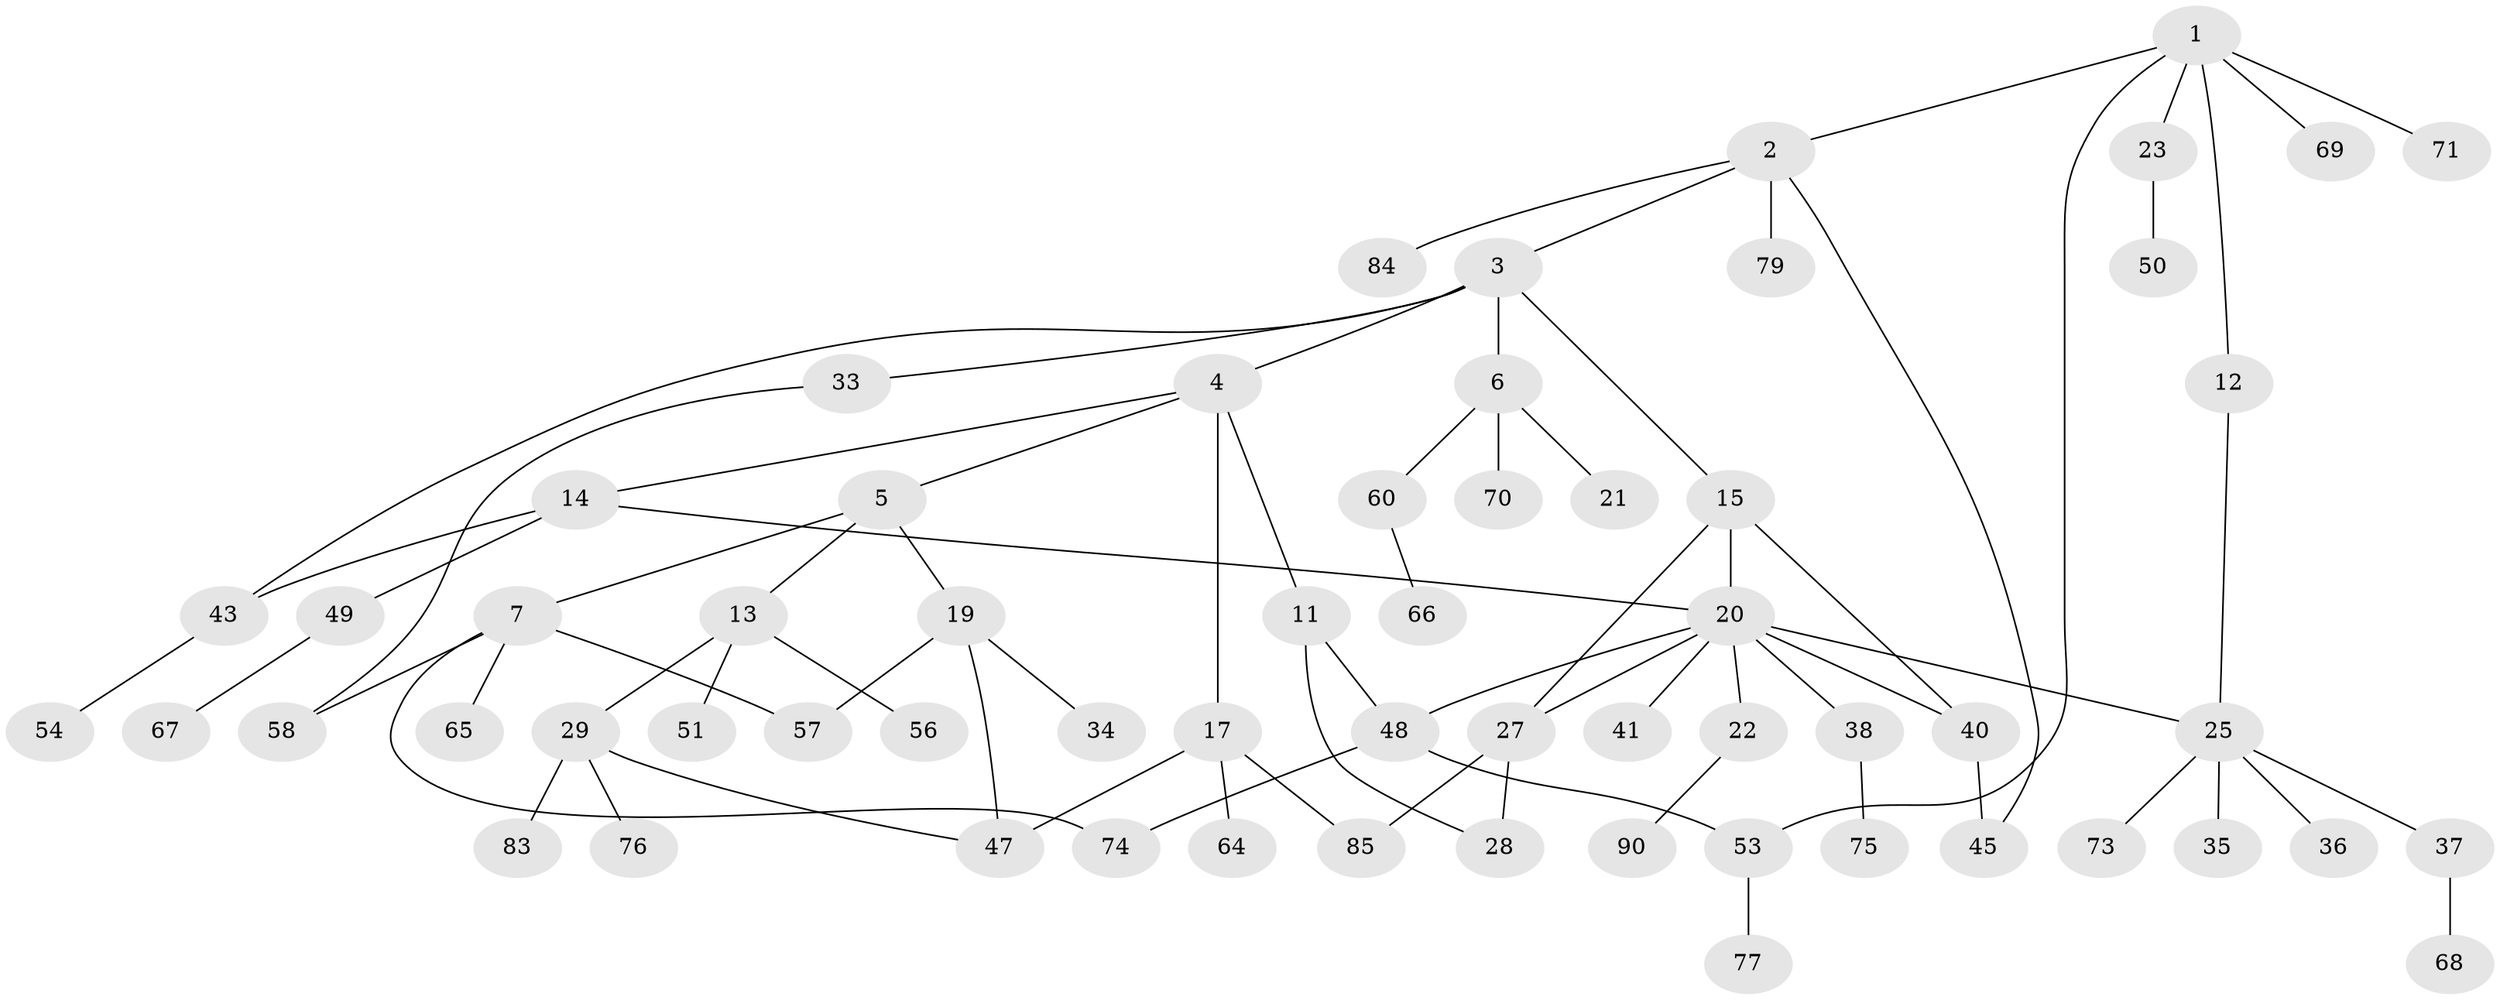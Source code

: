 // Generated by graph-tools (version 1.1) at 2025/51/02/27/25 19:51:40]
// undirected, 61 vertices, 75 edges
graph export_dot {
graph [start="1"]
  node [color=gray90,style=filled];
  1 [super="+18"];
  2 [super="+82"];
  3 [super="+46"];
  4 [super="+10"];
  5 [super="+9"];
  6 [super="+16"];
  7 [super="+8"];
  11 [super="+31"];
  12;
  13 [super="+42"];
  14 [super="+52"];
  15 [super="+26"];
  17 [super="+39"];
  19 [super="+87"];
  20 [super="+24"];
  21 [super="+80"];
  22 [super="+55"];
  23 [super="+32"];
  25 [super="+30"];
  27 [super="+72"];
  28;
  29 [super="+63"];
  33;
  34;
  35;
  36;
  37;
  38 [super="+59"];
  40 [super="+89"];
  41;
  43 [super="+44"];
  45 [super="+81"];
  47;
  48 [super="+88"];
  49;
  50;
  51 [super="+61"];
  53 [super="+62"];
  54;
  56;
  57;
  58 [super="+78"];
  60;
  64;
  65;
  66;
  67;
  68;
  69;
  70;
  71;
  73;
  74;
  75;
  76 [super="+86"];
  77;
  79;
  83;
  84;
  85;
  90;
  1 -- 2;
  1 -- 12;
  1 -- 53;
  1 -- 23;
  1 -- 69;
  1 -- 71;
  2 -- 3;
  2 -- 45;
  2 -- 79;
  2 -- 84;
  3 -- 4;
  3 -- 6;
  3 -- 15;
  3 -- 33;
  3 -- 43;
  4 -- 5;
  4 -- 14;
  4 -- 17;
  4 -- 11;
  5 -- 7;
  5 -- 13;
  5 -- 19;
  6 -- 21;
  6 -- 70;
  6 -- 60;
  7 -- 65;
  7 -- 57;
  7 -- 58;
  7 -- 74;
  11 -- 28;
  11 -- 48;
  12 -- 25;
  13 -- 29;
  13 -- 56;
  13 -- 51;
  14 -- 20;
  14 -- 43;
  14 -- 49;
  15 -- 40;
  15 -- 27;
  15 -- 20;
  17 -- 64;
  17 -- 85;
  17 -- 47;
  19 -- 34;
  19 -- 57;
  19 -- 47;
  20 -- 22;
  20 -- 27;
  20 -- 40;
  20 -- 41;
  20 -- 48;
  20 -- 25;
  20 -- 38;
  22 -- 90;
  23 -- 50;
  25 -- 35;
  25 -- 73;
  25 -- 37;
  25 -- 36;
  27 -- 85;
  27 -- 28;
  29 -- 47;
  29 -- 83;
  29 -- 76;
  33 -- 58;
  37 -- 68;
  38 -- 75;
  40 -- 45;
  43 -- 54;
  48 -- 74;
  48 -- 53;
  49 -- 67;
  53 -- 77;
  60 -- 66;
}

